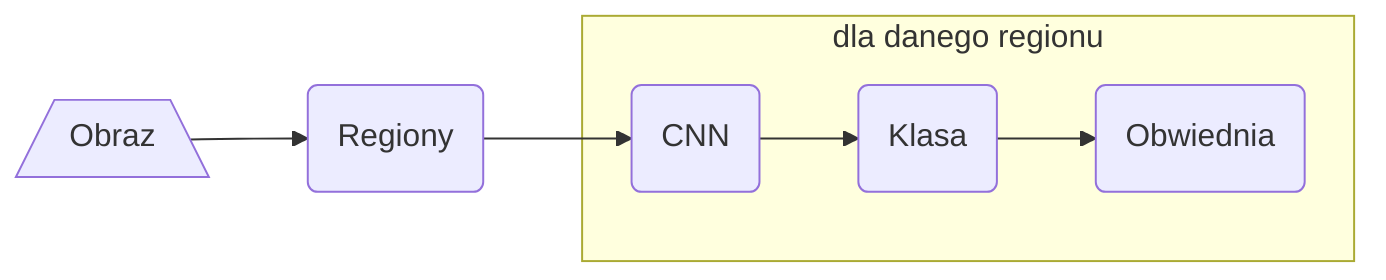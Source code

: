 graph LR

%% ...::: NODES :::...

input[/Obraz\]
region_proposals(Regiony)
cnn(CNN)
svm_classification(Klasa)
bounding_box_improvement(Obwiednia)

%% ...::: STYLING :::...

%% style input fill:#bddaff,stroke:#4294ff

%% ...::: FLOWS :::...

input-->region_proposals
region_proposals-->cnn
subgraph dla danego regionu
  cnn-->svm_classification
  svm_classification-->bounding_box_improvement
end